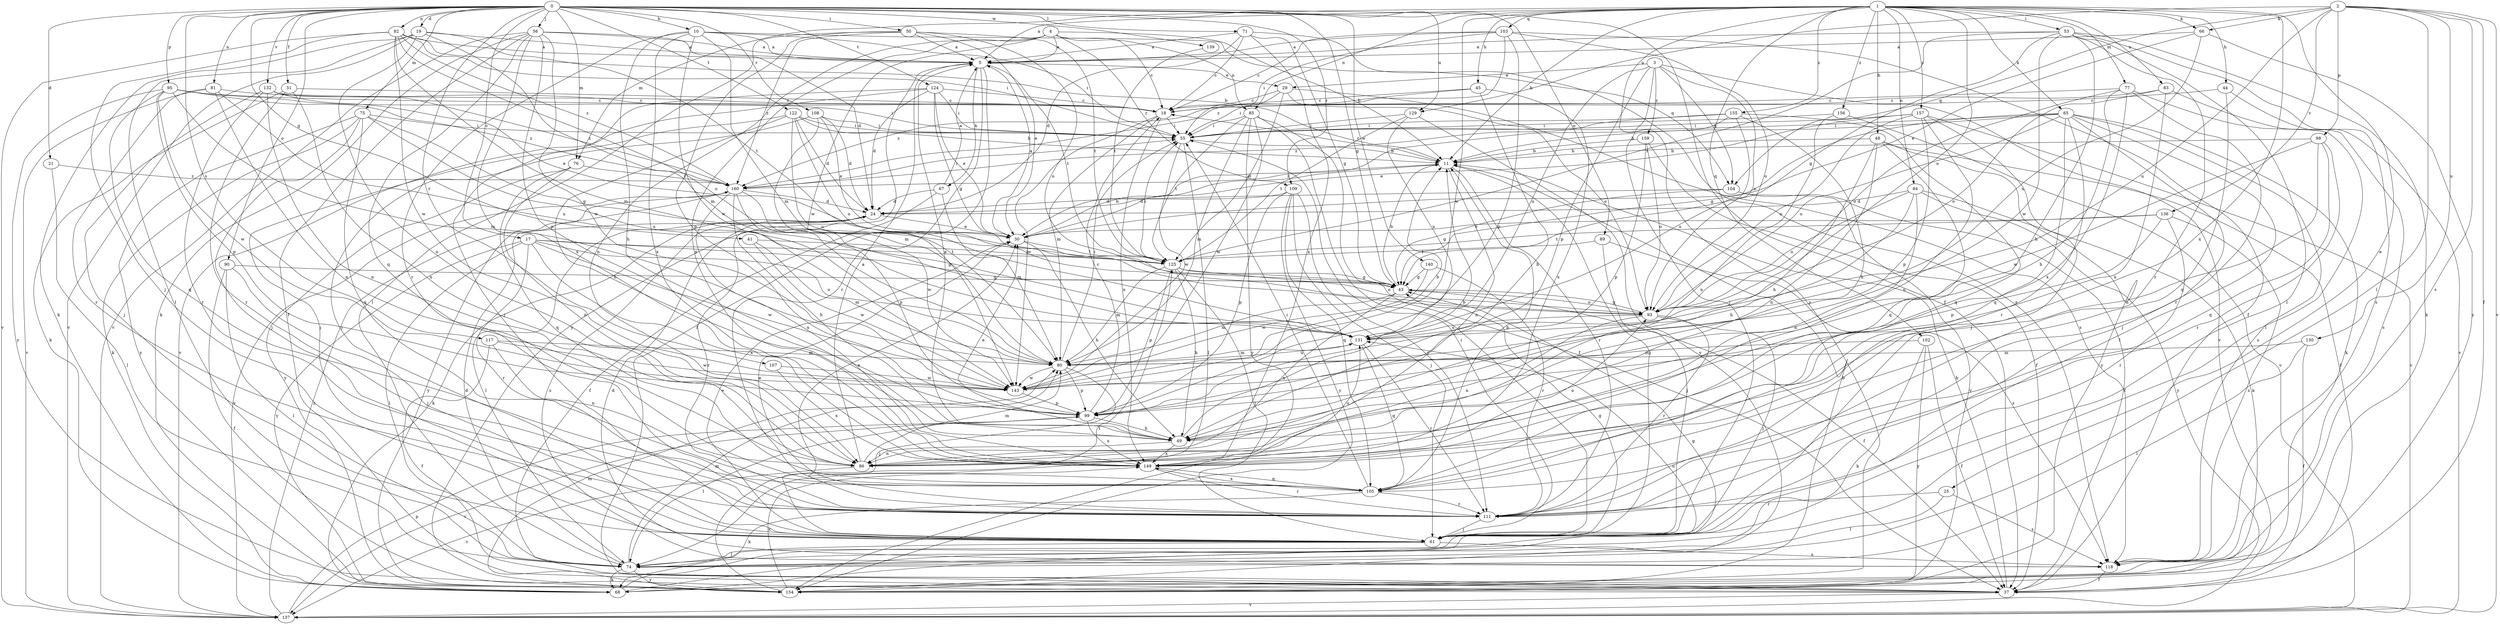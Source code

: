 strict digraph  {
0;
1;
2;
3;
4;
5;
10;
11;
17;
18;
19;
21;
24;
25;
29;
30;
31;
37;
41;
43;
44;
45;
48;
49;
50;
53;
55;
56;
61;
65;
66;
67;
68;
71;
74;
75;
76;
77;
80;
81;
82;
83;
84;
85;
86;
89;
90;
93;
95;
98;
99;
102;
103;
104;
105;
107;
108;
109;
111;
117;
118;
122;
124;
125;
129;
130;
131;
132;
136;
137;
139;
140;
143;
149;
154;
155;
156;
157;
159;
160;
0 -> 10  [label=b];
0 -> 17  [label=c];
0 -> 19  [label=d];
0 -> 21  [label=d];
0 -> 31  [label=f];
0 -> 37  [label=f];
0 -> 41  [label=g];
0 -> 43  [label=g];
0 -> 50  [label=i];
0 -> 56  [label=j];
0 -> 71  [label=l];
0 -> 75  [label=m];
0 -> 76  [label=m];
0 -> 81  [label=n];
0 -> 82  [label=n];
0 -> 89  [label=o];
0 -> 90  [label=o];
0 -> 95  [label=p];
0 -> 107  [label=r];
0 -> 108  [label=r];
0 -> 109  [label=r];
0 -> 117  [label=s];
0 -> 122  [label=t];
0 -> 124  [label=t];
0 -> 129  [label=u];
0 -> 132  [label=v];
0 -> 139  [label=w];
0 -> 140  [label=w];
1 -> 5  [label=a];
1 -> 11  [label=b];
1 -> 25  [label=e];
1 -> 44  [label=h];
1 -> 45  [label=h];
1 -> 48  [label=h];
1 -> 53  [label=i];
1 -> 65  [label=k];
1 -> 66  [label=k];
1 -> 76  [label=m];
1 -> 77  [label=m];
1 -> 83  [label=n];
1 -> 84  [label=n];
1 -> 85  [label=n];
1 -> 93  [label=o];
1 -> 102  [label=q];
1 -> 103  [label=q];
1 -> 143  [label=w];
1 -> 149  [label=x];
1 -> 154  [label=y];
1 -> 155  [label=z];
1 -> 156  [label=z];
1 -> 157  [label=z];
2 -> 37  [label=f];
2 -> 66  [label=k];
2 -> 74  [label=l];
2 -> 98  [label=p];
2 -> 104  [label=q];
2 -> 118  [label=s];
2 -> 129  [label=u];
2 -> 130  [label=u];
2 -> 131  [label=u];
2 -> 136  [label=v];
2 -> 137  [label=v];
3 -> 29  [label=e];
3 -> 61  [label=j];
3 -> 93  [label=o];
3 -> 99  [label=p];
3 -> 104  [label=q];
3 -> 131  [label=u];
3 -> 137  [label=v];
3 -> 159  [label=z];
4 -> 5  [label=a];
4 -> 11  [label=b];
4 -> 18  [label=c];
4 -> 85  [label=n];
4 -> 86  [label=n];
4 -> 109  [label=r];
4 -> 143  [label=w];
4 -> 149  [label=x];
5 -> 29  [label=e];
5 -> 37  [label=f];
5 -> 67  [label=k];
5 -> 111  [label=r];
5 -> 125  [label=t];
5 -> 154  [label=y];
10 -> 5  [label=a];
10 -> 49  [label=h];
10 -> 55  [label=i];
10 -> 80  [label=m];
10 -> 104  [label=q];
10 -> 111  [label=r];
10 -> 143  [label=w];
10 -> 149  [label=x];
11 -> 18  [label=c];
11 -> 61  [label=j];
11 -> 86  [label=n];
11 -> 111  [label=r];
11 -> 160  [label=z];
17 -> 43  [label=g];
17 -> 74  [label=l];
17 -> 111  [label=r];
17 -> 125  [label=t];
17 -> 131  [label=u];
17 -> 143  [label=w];
17 -> 149  [label=x];
17 -> 154  [label=y];
18 -> 55  [label=i];
18 -> 80  [label=m];
18 -> 143  [label=w];
18 -> 149  [label=x];
19 -> 5  [label=a];
19 -> 68  [label=k];
19 -> 74  [label=l];
19 -> 80  [label=m];
19 -> 86  [label=n];
19 -> 125  [label=t];
19 -> 137  [label=v];
21 -> 74  [label=l];
21 -> 160  [label=z];
24 -> 30  [label=e];
24 -> 68  [label=k];
24 -> 74  [label=l];
24 -> 111  [label=r];
24 -> 118  [label=s];
25 -> 74  [label=l];
25 -> 111  [label=r];
25 -> 118  [label=s];
29 -> 18  [label=c];
29 -> 55  [label=i];
29 -> 93  [label=o];
29 -> 118  [label=s];
29 -> 125  [label=t];
30 -> 5  [label=a];
30 -> 11  [label=b];
30 -> 49  [label=h];
30 -> 125  [label=t];
31 -> 18  [label=c];
31 -> 68  [label=k];
31 -> 86  [label=n];
31 -> 111  [label=r];
37 -> 11  [label=b];
37 -> 137  [label=v];
41 -> 80  [label=m];
41 -> 125  [label=t];
41 -> 143  [label=w];
43 -> 11  [label=b];
43 -> 37  [label=f];
43 -> 80  [label=m];
43 -> 86  [label=n];
43 -> 93  [label=o];
44 -> 18  [label=c];
44 -> 105  [label=q];
44 -> 137  [label=v];
45 -> 18  [label=c];
45 -> 49  [label=h];
45 -> 149  [label=x];
45 -> 160  [label=z];
48 -> 11  [label=b];
48 -> 37  [label=f];
48 -> 49  [label=h];
48 -> 86  [label=n];
48 -> 105  [label=q];
48 -> 154  [label=y];
49 -> 5  [label=a];
49 -> 11  [label=b];
49 -> 30  [label=e];
49 -> 86  [label=n];
49 -> 149  [label=x];
50 -> 5  [label=a];
50 -> 30  [label=e];
50 -> 74  [label=l];
50 -> 93  [label=o];
50 -> 99  [label=p];
50 -> 125  [label=t];
50 -> 160  [label=z];
53 -> 5  [label=a];
53 -> 43  [label=g];
53 -> 49  [label=h];
53 -> 68  [label=k];
53 -> 74  [label=l];
53 -> 111  [label=r];
53 -> 118  [label=s];
53 -> 125  [label=t];
53 -> 143  [label=w];
55 -> 11  [label=b];
55 -> 74  [label=l];
55 -> 143  [label=w];
56 -> 5  [label=a];
56 -> 24  [label=d];
56 -> 37  [label=f];
56 -> 68  [label=k];
56 -> 99  [label=p];
56 -> 105  [label=q];
56 -> 137  [label=v];
56 -> 143  [label=w];
56 -> 149  [label=x];
61 -> 30  [label=e];
61 -> 43  [label=g];
61 -> 55  [label=i];
61 -> 74  [label=l];
61 -> 118  [label=s];
65 -> 11  [label=b];
65 -> 43  [label=g];
65 -> 55  [label=i];
65 -> 61  [label=j];
65 -> 68  [label=k];
65 -> 74  [label=l];
65 -> 93  [label=o];
65 -> 105  [label=q];
65 -> 111  [label=r];
65 -> 118  [label=s];
66 -> 5  [label=a];
66 -> 30  [label=e];
66 -> 131  [label=u];
66 -> 154  [label=y];
67 -> 5  [label=a];
67 -> 24  [label=d];
67 -> 37  [label=f];
67 -> 80  [label=m];
68 -> 43  [label=g];
68 -> 131  [label=u];
71 -> 5  [label=a];
71 -> 18  [label=c];
71 -> 24  [label=d];
71 -> 43  [label=g];
71 -> 118  [label=s];
71 -> 149  [label=x];
74 -> 24  [label=d];
74 -> 68  [label=k];
74 -> 80  [label=m];
74 -> 154  [label=y];
75 -> 43  [label=g];
75 -> 55  [label=i];
75 -> 61  [label=j];
75 -> 68  [label=k];
75 -> 105  [label=q];
75 -> 131  [label=u];
75 -> 154  [label=y];
76 -> 86  [label=n];
76 -> 105  [label=q];
76 -> 154  [label=y];
76 -> 160  [label=z];
77 -> 18  [label=c];
77 -> 49  [label=h];
77 -> 74  [label=l];
77 -> 93  [label=o];
77 -> 111  [label=r];
77 -> 149  [label=x];
80 -> 55  [label=i];
80 -> 61  [label=j];
80 -> 99  [label=p];
80 -> 131  [label=u];
80 -> 143  [label=w];
81 -> 18  [label=c];
81 -> 86  [label=n];
81 -> 111  [label=r];
81 -> 131  [label=u];
81 -> 137  [label=v];
82 -> 5  [label=a];
82 -> 11  [label=b];
82 -> 55  [label=i];
82 -> 61  [label=j];
82 -> 80  [label=m];
82 -> 131  [label=u];
82 -> 137  [label=v];
82 -> 143  [label=w];
82 -> 160  [label=z];
83 -> 18  [label=c];
83 -> 93  [label=o];
83 -> 118  [label=s];
83 -> 149  [label=x];
84 -> 24  [label=d];
84 -> 49  [label=h];
84 -> 68  [label=k];
84 -> 86  [label=n];
84 -> 93  [label=o];
84 -> 154  [label=y];
85 -> 37  [label=f];
85 -> 55  [label=i];
85 -> 61  [label=j];
85 -> 80  [label=m];
85 -> 125  [label=t];
85 -> 143  [label=w];
85 -> 154  [label=y];
86 -> 5  [label=a];
86 -> 80  [label=m];
86 -> 137  [label=v];
89 -> 61  [label=j];
89 -> 118  [label=s];
89 -> 125  [label=t];
90 -> 37  [label=f];
90 -> 43  [label=g];
90 -> 61  [label=j];
90 -> 74  [label=l];
93 -> 43  [label=g];
93 -> 61  [label=j];
93 -> 86  [label=n];
93 -> 111  [label=r];
93 -> 131  [label=u];
95 -> 18  [label=c];
95 -> 55  [label=i];
95 -> 80  [label=m];
95 -> 99  [label=p];
95 -> 105  [label=q];
95 -> 143  [label=w];
95 -> 154  [label=y];
95 -> 160  [label=z];
98 -> 11  [label=b];
98 -> 86  [label=n];
98 -> 105  [label=q];
98 -> 111  [label=r];
98 -> 143  [label=w];
99 -> 18  [label=c];
99 -> 49  [label=h];
99 -> 74  [label=l];
99 -> 137  [label=v];
99 -> 149  [label=x];
102 -> 37  [label=f];
102 -> 68  [label=k];
102 -> 80  [label=m];
102 -> 154  [label=y];
103 -> 5  [label=a];
103 -> 18  [label=c];
103 -> 37  [label=f];
103 -> 55  [label=i];
103 -> 93  [label=o];
103 -> 99  [label=p];
103 -> 160  [label=z];
104 -> 24  [label=d];
104 -> 37  [label=f];
104 -> 43  [label=g];
104 -> 154  [label=y];
105 -> 11  [label=b];
105 -> 30  [label=e];
105 -> 55  [label=i];
105 -> 68  [label=k];
105 -> 111  [label=r];
105 -> 149  [label=x];
107 -> 143  [label=w];
107 -> 149  [label=x];
108 -> 24  [label=d];
108 -> 30  [label=e];
108 -> 55  [label=i];
108 -> 61  [label=j];
108 -> 80  [label=m];
109 -> 24  [label=d];
109 -> 61  [label=j];
109 -> 99  [label=p];
109 -> 105  [label=q];
109 -> 111  [label=r];
109 -> 154  [label=y];
111 -> 30  [label=e];
111 -> 61  [label=j];
117 -> 37  [label=f];
117 -> 80  [label=m];
117 -> 86  [label=n];
117 -> 143  [label=w];
118 -> 24  [label=d];
118 -> 37  [label=f];
122 -> 11  [label=b];
122 -> 24  [label=d];
122 -> 49  [label=h];
122 -> 55  [label=i];
122 -> 61  [label=j];
122 -> 93  [label=o];
122 -> 131  [label=u];
124 -> 18  [label=c];
124 -> 24  [label=d];
124 -> 30  [label=e];
124 -> 43  [label=g];
124 -> 55  [label=i];
124 -> 61  [label=j];
124 -> 137  [label=v];
125 -> 43  [label=g];
125 -> 49  [label=h];
125 -> 55  [label=i];
125 -> 61  [label=j];
125 -> 80  [label=m];
125 -> 93  [label=o];
125 -> 99  [label=p];
129 -> 55  [label=i];
129 -> 125  [label=t];
129 -> 131  [label=u];
129 -> 154  [label=y];
130 -> 37  [label=f];
130 -> 74  [label=l];
130 -> 80  [label=m];
131 -> 80  [label=m];
131 -> 105  [label=q];
131 -> 111  [label=r];
132 -> 18  [label=c];
132 -> 30  [label=e];
132 -> 61  [label=j];
132 -> 86  [label=n];
132 -> 111  [label=r];
132 -> 160  [label=z];
136 -> 30  [label=e];
136 -> 99  [label=p];
136 -> 111  [label=r];
136 -> 118  [label=s];
136 -> 125  [label=t];
137 -> 99  [label=p];
137 -> 160  [label=z];
139 -> 125  [label=t];
140 -> 43  [label=g];
140 -> 111  [label=r];
140 -> 143  [label=w];
143 -> 11  [label=b];
143 -> 99  [label=p];
149 -> 93  [label=o];
149 -> 105  [label=q];
149 -> 111  [label=r];
149 -> 131  [label=u];
154 -> 11  [label=b];
154 -> 80  [label=m];
154 -> 125  [label=t];
154 -> 149  [label=x];
155 -> 30  [label=e];
155 -> 49  [label=h];
155 -> 55  [label=i];
155 -> 105  [label=q];
155 -> 131  [label=u];
155 -> 160  [label=z];
156 -> 55  [label=i];
156 -> 86  [label=n];
156 -> 137  [label=v];
157 -> 30  [label=e];
157 -> 55  [label=i];
157 -> 61  [label=j];
157 -> 86  [label=n];
157 -> 93  [label=o];
157 -> 99  [label=p];
157 -> 137  [label=v];
159 -> 11  [label=b];
159 -> 37  [label=f];
159 -> 93  [label=o];
159 -> 99  [label=p];
160 -> 24  [label=d];
160 -> 49  [label=h];
160 -> 55  [label=i];
160 -> 99  [label=p];
160 -> 137  [label=v];
160 -> 143  [label=w];
160 -> 149  [label=x];
160 -> 154  [label=y];
}
